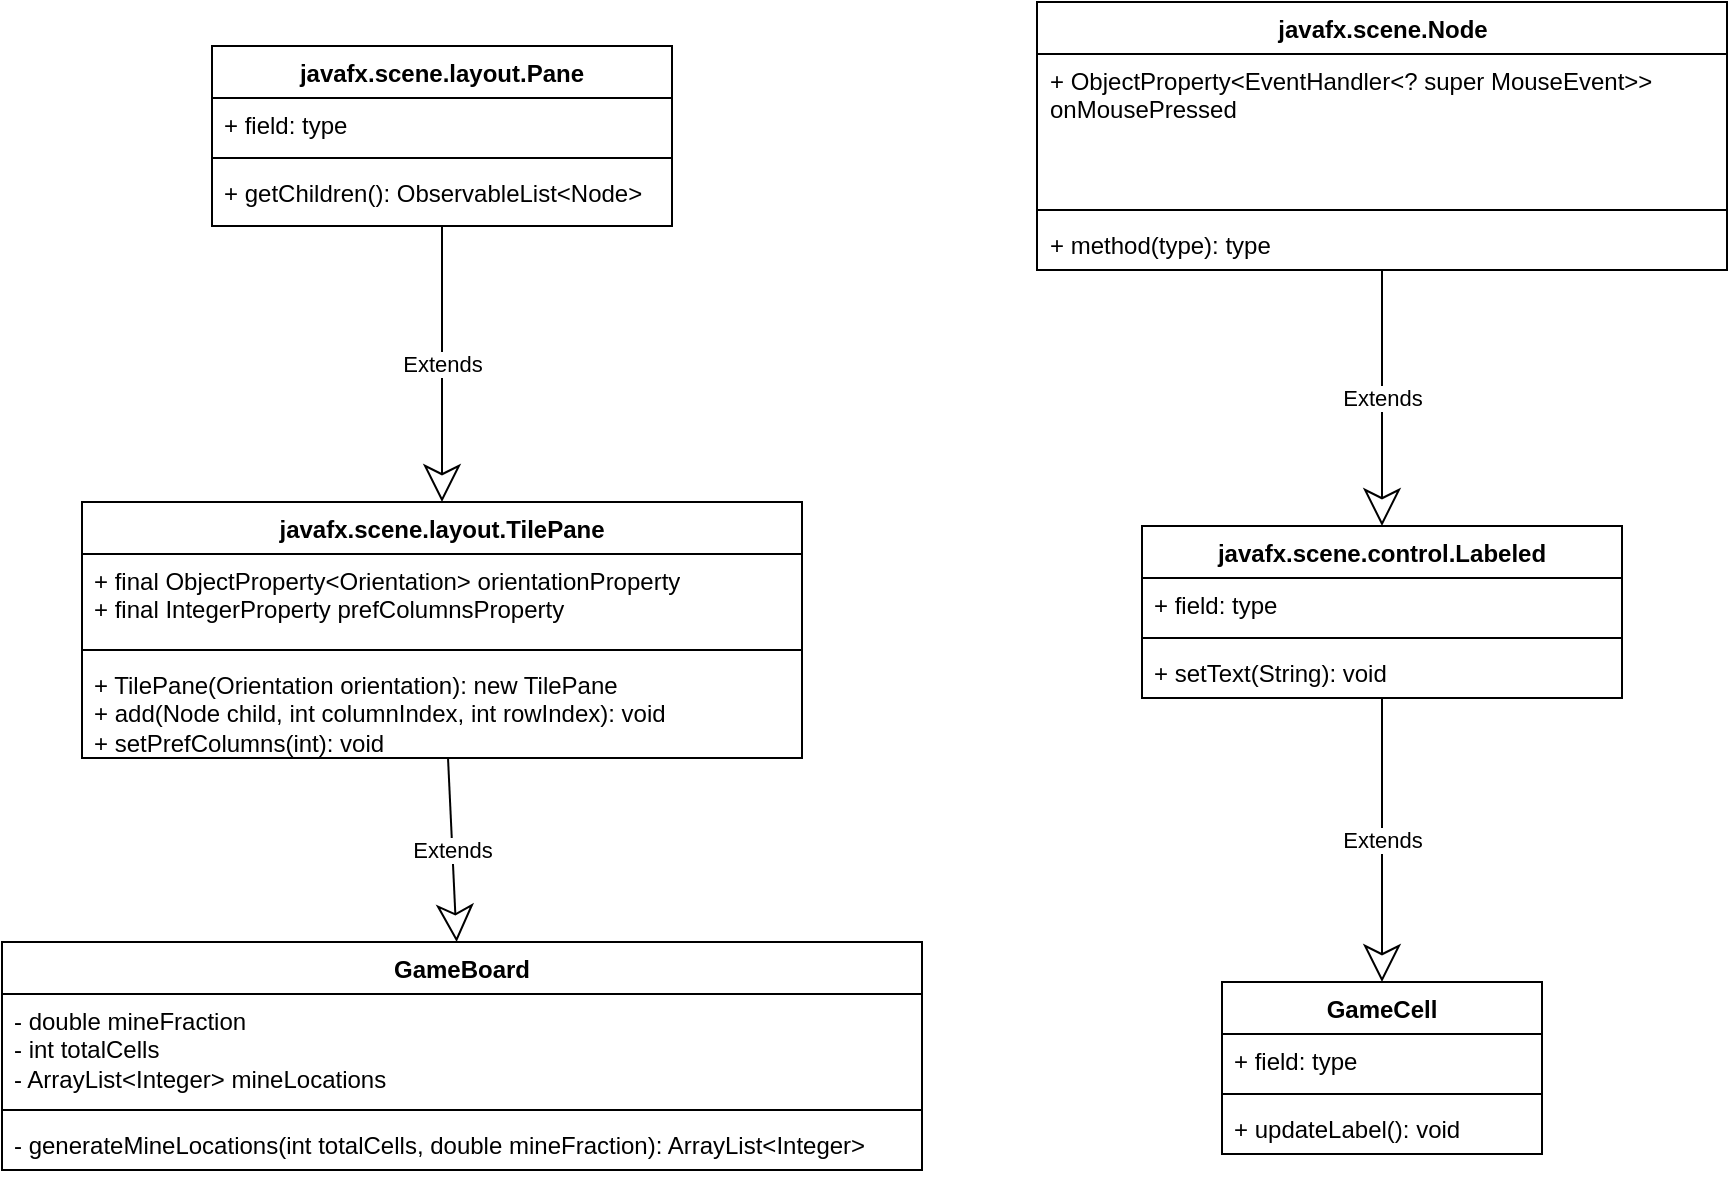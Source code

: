 <mxfile version="21.5.1" type="device">
  <diagram id="C5RBs43oDa-KdzZeNtuy" name="Page-1">
    <mxGraphModel dx="1434" dy="833" grid="1" gridSize="10" guides="1" tooltips="1" connect="1" arrows="1" fold="1" page="1" pageScale="1" pageWidth="1169" pageHeight="827" math="0" shadow="0">
      <root>
        <mxCell id="WIyWlLk6GJQsqaUBKTNV-0" />
        <mxCell id="WIyWlLk6GJQsqaUBKTNV-1" parent="WIyWlLk6GJQsqaUBKTNV-0" />
        <mxCell id="S7BnQ9PrqAHf_6FEk5SX-8" value="Extends" style="endArrow=classic;endSize=16;endFill=0;html=1;rounded=0;" parent="WIyWlLk6GJQsqaUBKTNV-1" source="S7BnQ9PrqAHf_6FEk5SX-4" target="S7BnQ9PrqAHf_6FEk5SX-0" edge="1">
          <mxGeometry relative="1" as="geometry" />
        </mxCell>
        <mxCell id="S7BnQ9PrqAHf_6FEk5SX-0" value="GameBoard" style="swimlane;fontStyle=1;align=center;verticalAlign=top;childLayout=stackLayout;horizontal=1;startSize=26;horizontalStack=0;resizeParent=1;resizeParentMax=0;resizeLast=0;collapsible=1;marginBottom=0;whiteSpace=wrap;html=1;" parent="WIyWlLk6GJQsqaUBKTNV-1" vertex="1">
          <mxGeometry x="130" y="560" width="460" height="114" as="geometry" />
        </mxCell>
        <mxCell id="S7BnQ9PrqAHf_6FEk5SX-1" value="- double mineFraction&lt;br&gt;- int totalCells&lt;br&gt;- ArrayList&amp;lt;Integer&amp;gt; mineLocations" style="text;strokeColor=none;fillColor=none;align=left;verticalAlign=top;spacingLeft=4;spacingRight=4;overflow=hidden;rotatable=0;points=[[0,0.5],[1,0.5]];portConstraint=eastwest;whiteSpace=wrap;html=1;" parent="S7BnQ9PrqAHf_6FEk5SX-0" vertex="1">
          <mxGeometry y="26" width="460" height="54" as="geometry" />
        </mxCell>
        <mxCell id="S7BnQ9PrqAHf_6FEk5SX-2" value="" style="line;strokeWidth=1;fillColor=none;align=left;verticalAlign=middle;spacingTop=-1;spacingLeft=3;spacingRight=3;rotatable=0;labelPosition=right;points=[];portConstraint=eastwest;strokeColor=inherit;" parent="S7BnQ9PrqAHf_6FEk5SX-0" vertex="1">
          <mxGeometry y="80" width="460" height="8" as="geometry" />
        </mxCell>
        <mxCell id="S7BnQ9PrqAHf_6FEk5SX-3" value="- generateMineLocations(int totalCells, double mineFraction): ArrayList&amp;lt;Integer&amp;gt;" style="text;strokeColor=none;fillColor=none;align=left;verticalAlign=top;spacingLeft=4;spacingRight=4;overflow=hidden;rotatable=0;points=[[0,0.5],[1,0.5]];portConstraint=eastwest;whiteSpace=wrap;html=1;" parent="S7BnQ9PrqAHf_6FEk5SX-0" vertex="1">
          <mxGeometry y="88" width="460" height="26" as="geometry" />
        </mxCell>
        <mxCell id="S7BnQ9PrqAHf_6FEk5SX-4" value="javafx.scene.layout.TilePane" style="swimlane;fontStyle=1;align=center;verticalAlign=top;childLayout=stackLayout;horizontal=1;startSize=26;horizontalStack=0;resizeParent=1;resizeParentMax=0;resizeLast=0;collapsible=1;marginBottom=0;whiteSpace=wrap;html=1;" parent="WIyWlLk6GJQsqaUBKTNV-1" vertex="1">
          <mxGeometry x="170" y="340" width="360" height="128" as="geometry">
            <mxRectangle x="217.5" y="340" width="90" height="30" as="alternateBounds" />
          </mxGeometry>
        </mxCell>
        <mxCell id="S7BnQ9PrqAHf_6FEk5SX-5" value="+ final ObjectProperty&amp;lt;Orientation&amp;gt; orientationProperty&lt;br&gt;+ final IntegerProperty prefColumnsProperty" style="text;strokeColor=none;fillColor=none;align=left;verticalAlign=top;spacingLeft=4;spacingRight=4;overflow=hidden;rotatable=0;points=[[0,0.5],[1,0.5]];portConstraint=eastwest;whiteSpace=wrap;html=1;" parent="S7BnQ9PrqAHf_6FEk5SX-4" vertex="1">
          <mxGeometry y="26" width="360" height="44" as="geometry" />
        </mxCell>
        <mxCell id="S7BnQ9PrqAHf_6FEk5SX-6" value="" style="line;strokeWidth=1;fillColor=none;align=left;verticalAlign=middle;spacingTop=-1;spacingLeft=3;spacingRight=3;rotatable=0;labelPosition=right;points=[];portConstraint=eastwest;strokeColor=inherit;" parent="S7BnQ9PrqAHf_6FEk5SX-4" vertex="1">
          <mxGeometry y="70" width="360" height="8" as="geometry" />
        </mxCell>
        <mxCell id="S7BnQ9PrqAHf_6FEk5SX-7" value="+ TilePane(Orientation orientation): new TilePane&lt;br&gt;+ add(Node child, int columnIndex, int rowIndex): void&lt;br&gt;+ setPrefColumns(int): void" style="text;strokeColor=none;fillColor=none;align=left;verticalAlign=top;spacingLeft=4;spacingRight=4;overflow=hidden;rotatable=0;points=[[0,0.5],[1,0.5]];portConstraint=eastwest;whiteSpace=wrap;html=1;" parent="S7BnQ9PrqAHf_6FEk5SX-4" vertex="1">
          <mxGeometry y="78" width="360" height="50" as="geometry" />
        </mxCell>
        <mxCell id="7bgGyZ7zZy2mmGAwU8Ay-13" value="Extends" style="endArrow=classic;endSize=16;endFill=0;html=1;rounded=0;" edge="1" parent="WIyWlLk6GJQsqaUBKTNV-1" source="7bgGyZ7zZy2mmGAwU8Ay-0" target="7bgGyZ7zZy2mmGAwU8Ay-4">
          <mxGeometry relative="1" as="geometry" />
        </mxCell>
        <mxCell id="7bgGyZ7zZy2mmGAwU8Ay-0" value="javafx.scene.control.Labeled" style="swimlane;fontStyle=1;align=center;verticalAlign=top;childLayout=stackLayout;horizontal=1;startSize=26;horizontalStack=0;resizeParent=1;resizeParentMax=0;resizeLast=0;collapsible=1;marginBottom=0;whiteSpace=wrap;html=1;" vertex="1" parent="WIyWlLk6GJQsqaUBKTNV-1">
          <mxGeometry x="700" y="352" width="240" height="86" as="geometry" />
        </mxCell>
        <mxCell id="7bgGyZ7zZy2mmGAwU8Ay-1" value="+ field: type" style="text;strokeColor=none;fillColor=none;align=left;verticalAlign=top;spacingLeft=4;spacingRight=4;overflow=hidden;rotatable=0;points=[[0,0.5],[1,0.5]];portConstraint=eastwest;whiteSpace=wrap;html=1;" vertex="1" parent="7bgGyZ7zZy2mmGAwU8Ay-0">
          <mxGeometry y="26" width="240" height="26" as="geometry" />
        </mxCell>
        <mxCell id="7bgGyZ7zZy2mmGAwU8Ay-2" value="" style="line;strokeWidth=1;fillColor=none;align=left;verticalAlign=middle;spacingTop=-1;spacingLeft=3;spacingRight=3;rotatable=0;labelPosition=right;points=[];portConstraint=eastwest;strokeColor=inherit;" vertex="1" parent="7bgGyZ7zZy2mmGAwU8Ay-0">
          <mxGeometry y="52" width="240" height="8" as="geometry" />
        </mxCell>
        <mxCell id="7bgGyZ7zZy2mmGAwU8Ay-3" value="+ setText(String): void" style="text;strokeColor=none;fillColor=none;align=left;verticalAlign=top;spacingLeft=4;spacingRight=4;overflow=hidden;rotatable=0;points=[[0,0.5],[1,0.5]];portConstraint=eastwest;whiteSpace=wrap;html=1;" vertex="1" parent="7bgGyZ7zZy2mmGAwU8Ay-0">
          <mxGeometry y="60" width="240" height="26" as="geometry" />
        </mxCell>
        <mxCell id="7bgGyZ7zZy2mmGAwU8Ay-4" value="GameCell" style="swimlane;fontStyle=1;align=center;verticalAlign=top;childLayout=stackLayout;horizontal=1;startSize=26;horizontalStack=0;resizeParent=1;resizeParentMax=0;resizeLast=0;collapsible=1;marginBottom=0;whiteSpace=wrap;html=1;" vertex="1" parent="WIyWlLk6GJQsqaUBKTNV-1">
          <mxGeometry x="740" y="580" width="160" height="86" as="geometry" />
        </mxCell>
        <mxCell id="7bgGyZ7zZy2mmGAwU8Ay-5" value="+ field: type" style="text;strokeColor=none;fillColor=none;align=left;verticalAlign=top;spacingLeft=4;spacingRight=4;overflow=hidden;rotatable=0;points=[[0,0.5],[1,0.5]];portConstraint=eastwest;whiteSpace=wrap;html=1;" vertex="1" parent="7bgGyZ7zZy2mmGAwU8Ay-4">
          <mxGeometry y="26" width="160" height="26" as="geometry" />
        </mxCell>
        <mxCell id="7bgGyZ7zZy2mmGAwU8Ay-6" value="" style="line;strokeWidth=1;fillColor=none;align=left;verticalAlign=middle;spacingTop=-1;spacingLeft=3;spacingRight=3;rotatable=0;labelPosition=right;points=[];portConstraint=eastwest;strokeColor=inherit;" vertex="1" parent="7bgGyZ7zZy2mmGAwU8Ay-4">
          <mxGeometry y="52" width="160" height="8" as="geometry" />
        </mxCell>
        <mxCell id="7bgGyZ7zZy2mmGAwU8Ay-7" value="+ updateLabel(): void" style="text;strokeColor=none;fillColor=none;align=left;verticalAlign=top;spacingLeft=4;spacingRight=4;overflow=hidden;rotatable=0;points=[[0,0.5],[1,0.5]];portConstraint=eastwest;whiteSpace=wrap;html=1;" vertex="1" parent="7bgGyZ7zZy2mmGAwU8Ay-4">
          <mxGeometry y="60" width="160" height="26" as="geometry" />
        </mxCell>
        <mxCell id="7bgGyZ7zZy2mmGAwU8Ay-16" value="Extends" style="endArrow=classic;endSize=16;endFill=0;html=1;rounded=0;" edge="1" parent="WIyWlLk6GJQsqaUBKTNV-1" source="7bgGyZ7zZy2mmGAwU8Ay-8" target="7bgGyZ7zZy2mmGAwU8Ay-0">
          <mxGeometry relative="1" as="geometry" />
        </mxCell>
        <mxCell id="7bgGyZ7zZy2mmGAwU8Ay-8" value="javafx.scene.Node" style="swimlane;fontStyle=1;align=center;verticalAlign=top;childLayout=stackLayout;horizontal=1;startSize=26;horizontalStack=0;resizeParent=1;resizeParentMax=0;resizeLast=0;collapsible=1;marginBottom=0;whiteSpace=wrap;html=1;" vertex="1" parent="WIyWlLk6GJQsqaUBKTNV-1">
          <mxGeometry x="647.5" y="90" width="345" height="134" as="geometry" />
        </mxCell>
        <mxCell id="7bgGyZ7zZy2mmGAwU8Ay-9" value="+ ObjectProperty&amp;lt;EventHandler&amp;lt;? super MouseEvent&amp;gt;&amp;gt; onMousePressed" style="text;strokeColor=none;fillColor=none;align=left;verticalAlign=top;spacingLeft=4;spacingRight=4;overflow=hidden;rotatable=0;points=[[0,0.5],[1,0.5]];portConstraint=eastwest;whiteSpace=wrap;html=1;" vertex="1" parent="7bgGyZ7zZy2mmGAwU8Ay-8">
          <mxGeometry y="26" width="345" height="74" as="geometry" />
        </mxCell>
        <mxCell id="7bgGyZ7zZy2mmGAwU8Ay-10" value="" style="line;strokeWidth=1;fillColor=none;align=left;verticalAlign=middle;spacingTop=-1;spacingLeft=3;spacingRight=3;rotatable=0;labelPosition=right;points=[];portConstraint=eastwest;strokeColor=inherit;" vertex="1" parent="7bgGyZ7zZy2mmGAwU8Ay-8">
          <mxGeometry y="100" width="345" height="8" as="geometry" />
        </mxCell>
        <mxCell id="7bgGyZ7zZy2mmGAwU8Ay-11" value="+ method(type): type" style="text;strokeColor=none;fillColor=none;align=left;verticalAlign=top;spacingLeft=4;spacingRight=4;overflow=hidden;rotatable=0;points=[[0,0.5],[1,0.5]];portConstraint=eastwest;whiteSpace=wrap;html=1;" vertex="1" parent="7bgGyZ7zZy2mmGAwU8Ay-8">
          <mxGeometry y="108" width="345" height="26" as="geometry" />
        </mxCell>
        <mxCell id="7bgGyZ7zZy2mmGAwU8Ay-22" value="Extends" style="endArrow=classic;endSize=16;endFill=0;html=1;rounded=0;" edge="1" parent="WIyWlLk6GJQsqaUBKTNV-1" source="7bgGyZ7zZy2mmGAwU8Ay-17" target="S7BnQ9PrqAHf_6FEk5SX-4">
          <mxGeometry relative="1" as="geometry" />
        </mxCell>
        <mxCell id="7bgGyZ7zZy2mmGAwU8Ay-17" value="javafx.scene.layout.Pane" style="swimlane;fontStyle=1;align=center;verticalAlign=top;childLayout=stackLayout;horizontal=1;startSize=26;horizontalStack=0;resizeParent=1;resizeParentMax=0;resizeLast=0;collapsible=1;marginBottom=0;whiteSpace=wrap;html=1;" vertex="1" parent="WIyWlLk6GJQsqaUBKTNV-1">
          <mxGeometry x="235" y="112" width="230" height="90" as="geometry" />
        </mxCell>
        <mxCell id="7bgGyZ7zZy2mmGAwU8Ay-18" value="+ field: type" style="text;strokeColor=none;fillColor=none;align=left;verticalAlign=top;spacingLeft=4;spacingRight=4;overflow=hidden;rotatable=0;points=[[0,0.5],[1,0.5]];portConstraint=eastwest;whiteSpace=wrap;html=1;" vertex="1" parent="7bgGyZ7zZy2mmGAwU8Ay-17">
          <mxGeometry y="26" width="230" height="26" as="geometry" />
        </mxCell>
        <mxCell id="7bgGyZ7zZy2mmGAwU8Ay-19" value="" style="line;strokeWidth=1;fillColor=none;align=left;verticalAlign=middle;spacingTop=-1;spacingLeft=3;spacingRight=3;rotatable=0;labelPosition=right;points=[];portConstraint=eastwest;strokeColor=inherit;" vertex="1" parent="7bgGyZ7zZy2mmGAwU8Ay-17">
          <mxGeometry y="52" width="230" height="8" as="geometry" />
        </mxCell>
        <mxCell id="7bgGyZ7zZy2mmGAwU8Ay-20" value="+ getChildren(): ObservableList&amp;lt;Node&amp;gt;" style="text;strokeColor=none;fillColor=none;align=left;verticalAlign=top;spacingLeft=4;spacingRight=4;overflow=hidden;rotatable=0;points=[[0,0.5],[1,0.5]];portConstraint=eastwest;whiteSpace=wrap;html=1;" vertex="1" parent="7bgGyZ7zZy2mmGAwU8Ay-17">
          <mxGeometry y="60" width="230" height="30" as="geometry" />
        </mxCell>
      </root>
    </mxGraphModel>
  </diagram>
</mxfile>
